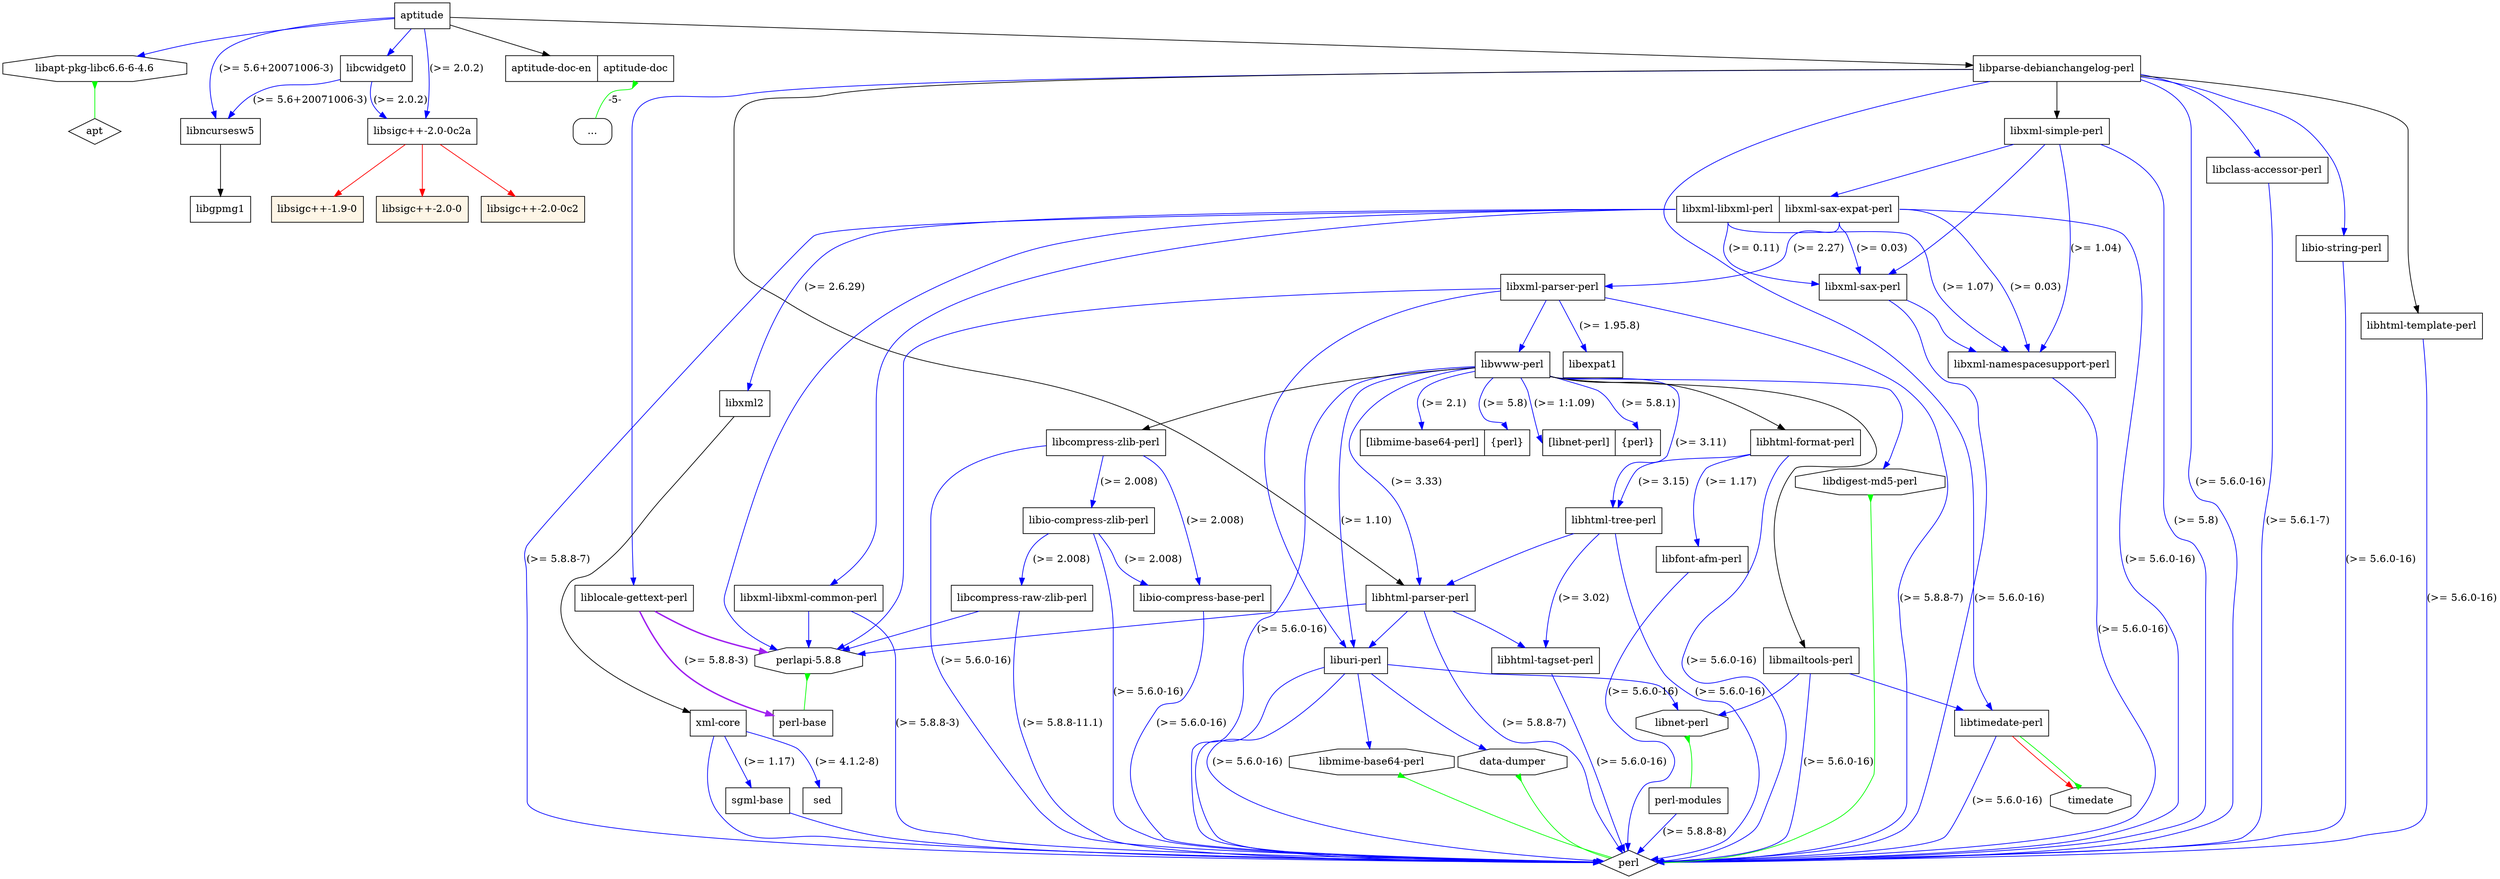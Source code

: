 digraph "aptitude" {
	node [shape=box];
	"aptitude" -> "libapt-pkg-libc6.6-6-4.6" [color=blue];
	"libapt-pkg-libc6.6-6-4.6" -> "apt" [dir=back,arrowtail=inv,color=green];
	"libapt-pkg-libc6.6-6-4.6" [shape=octagon];
	"aptitude" -> "libcwidget0" [color=blue];
	"libcwidget0" -> "libncursesw5" [color=blue,label="(>= 5.6+20071006-3)"];
	"libncursesw5" -> "libgpmg1";
	"libcwidget0" -> "libsigc++-2.0-0c2a" [color=blue,label="(>= 2.0.2)"];
	"libsigc++-2.0-0c2a" -> "libsigc++-1.9-0" [color=red];
	"libsigc++-2.0-0c2a" -> "libsigc++-2.0-0" [color=red];
	"libsigc++-2.0-0c2a" -> "libsigc++-2.0-0c2" [color=red];
	"aptitude" -> "libncursesw5" [color=blue,label="(>= 5.6+20071006-3)"];
	"aptitude" -> "libsigc++-2.0-0c2a" [color=blue,label="(>= 2.0.2)"];
	"aptitude" -> "alt1";
	"alt1":"aptitude-doc" -> "Pr-aptitude-doc" [label="-5-",dir=back,arrowtail=inv,color=green];
	"Pr-aptitude-doc" [label="...",style=rounded];
	"aptitude" -> "libparse-debianchangelog-perl";
	"libparse-debianchangelog-perl" -> "perl" [color=blue,label="(>= 5.6.0-16)"];
	"libparse-debianchangelog-perl" -> "libtimedate-perl" [color=blue];
	"libtimedate-perl" -> "perl" [color=blue,label="(>= 5.6.0-16)"];
	"libtimedate-perl" -> "timedate" [color=red];
	"libparse-debianchangelog-perl" -> "libclass-accessor-perl" [color=blue];
	"libclass-accessor-perl" -> "perl" [color=blue,label="(>= 5.6.1-7)"];
	"libparse-debianchangelog-perl" -> "liblocale-gettext-perl" [color=blue];
	"liblocale-gettext-perl" -> "perl-base" [color=purple,style=bold,label="(>= 5.8.8-3)"];
	"liblocale-gettext-perl" -> "perlapi-5.8.8" [color=purple,style=bold];
	"perlapi-5.8.8" -> "perl-base" [dir=back,arrowtail=inv,color=green];
	"perlapi-5.8.8" [shape=octagon];
	"libparse-debianchangelog-perl" -> "libio-string-perl" [color=blue];
	"libio-string-perl" -> "perl" [color=blue,label="(>= 5.6.0-16)"];
	"libparse-debianchangelog-perl" -> "libhtml-parser-perl";
	"libhtml-parser-perl" -> "perlapi-5.8.8" [color=blue];
	"libhtml-parser-perl" -> "perl" [color=blue,label="(>= 5.8.8-7)"];
	"libhtml-parser-perl" -> "libhtml-tagset-perl" [color=blue];
	"libhtml-tagset-perl" -> "perl" [color=blue,label="(>= 5.6.0-16)"];
	"libhtml-parser-perl" -> "liburi-perl" [color=blue];
	"liburi-perl" -> "perl" [color=blue];
	"liburi-perl" -> "perl" [color=blue,label="(>= 5.6.0-16)"];
	"liburi-perl" -> "libmime-base64-perl" [color=blue];
	"libmime-base64-perl" -> "perl" [dir=back,arrowtail=inv,color=green];
	"libmime-base64-perl" [shape=octagon];
	"liburi-perl" -> "libnet-perl" [color=blue];
	"libnet-perl" -> "perl-modules" [dir=back,arrowtail=inv,color=green];
	"perl-modules" -> "perl" [color=blue,label="(>= 5.8.8-8)"];
	"libnet-perl" [shape=octagon];
	"liburi-perl" -> "data-dumper" [color=blue];
	"data-dumper" -> "perl" [dir=back,arrowtail=inv,color=green];
	"data-dumper" [shape=octagon];
	"libparse-debianchangelog-perl" -> "libhtml-template-perl";
	"libhtml-template-perl" -> "perl" [color=blue,label="(>= 5.6.0-16)"];
	"libparse-debianchangelog-perl" -> "libxml-simple-perl";
	"libxml-simple-perl" -> "perl" [color=blue,label="(>= 5.8)"];
	"libxml-simple-perl" -> "libxml-namespacesupport-perl" [color=blue,label="(>= 1.04)"];
	"libxml-namespacesupport-perl" -> "perl" [color=blue,label="(>= 5.6.0-16)"];
	"libxml-simple-perl" -> "libxml-sax-perl" [color=blue];
	"libxml-sax-perl" -> "perl" [color=blue,label="(>= 5.6.0-16)"];
	"libxml-sax-perl" -> "libxml-namespacesupport-perl" [color=blue];
	"libxml-simple-perl" -> "alt2" [color=blue];
	"alt2":"libxml-libxml-perl" -> "perlapi-5.8.8" [color=blue];
	"alt2":"libxml-libxml-perl" -> "perl" [color=blue,label="(>= 5.8.8-7)"];
	"alt2":"libxml-libxml-perl" -> "libxml-libxml-common-perl" [color=blue];
	"libxml-libxml-common-perl" -> "perlapi-5.8.8" [color=blue];
	"libxml-libxml-common-perl" -> "perl" [color=blue,label="(>= 5.8.8-3)"];
	"alt2":"libxml-libxml-perl" -> "libxml-namespacesupport-perl" [color=blue,label="(>= 1.07)"];
	"alt2":"libxml-libxml-perl" -> "libxml-sax-perl" [color=blue,label="(>= 0.11)"];
	"alt2":"libxml-libxml-perl" -> "libxml2" [color=blue,label="(>= 2.6.29)"];
	"libxml2" -> "xml-core";
	"xml-core" -> "perl" [color=blue];
	"xml-core" -> "sgml-base" [color=blue,label="(>= 1.17)"];
	"sgml-base" -> "perl" [color=blue];
	"xml-core" -> "sed" [color=blue,label="(>= 4.1.2-8)"];
	"alt2":"libxml-sax-expat-perl" -> "perl" [color=blue,label="(>= 5.6.0-16)"];
	"alt2":"libxml-sax-expat-perl" -> "libxml-namespacesupport-perl" [color=blue,label="(>= 0.03)"];
	"alt2":"libxml-sax-expat-perl" -> "libxml-parser-perl" [color=blue,label="(>= 2.27)"];
	"libxml-parser-perl" -> "perlapi-5.8.8" [color=blue];
	"libxml-parser-perl" -> "perl" [color=blue,label="(>= 5.8.8-7)"];
	"libxml-parser-perl" -> "liburi-perl" [color=blue];
	"libxml-parser-perl" -> "libwww-perl" [color=blue];
	"libwww-perl" -> "perl" [color=blue,label="(>= 5.6.0-16)"];
	"libwww-perl" -> "alt3":"libnet-perl" [color=blue,label="(>= 1:1.09)"];
	"libwww-perl" -> "alt3":"perl" [color=blue,label="(>= 5.8.1)"];
	"libwww-perl" -> "libdigest-md5-perl" [color=blue];
	"libdigest-md5-perl" -> "perl" [dir=back,arrowtail=inv,color=green];
	"libdigest-md5-perl" [shape=octagon];
	"libwww-perl" -> "alt4":"libmime-base64-perl" [color=blue,label="(>= 2.1)"];
	"libwww-perl" -> "alt4":"perl" [color=blue,label="(>= 5.8)"];
	"libwww-perl" -> "liburi-perl" [color=blue,label="(>= 1.10)"];
	"libwww-perl" -> "libhtml-parser-perl" [color=blue,label="(>= 3.33)"];
	"libwww-perl" -> "libhtml-tree-perl" [color=blue,label="(>= 3.11)"];
	"libhtml-tree-perl" -> "perl" [color=blue,label="(>= 5.6.0-16)"];
	"libhtml-tree-perl" -> "libhtml-parser-perl" [color=blue];
	"libhtml-tree-perl" -> "libhtml-tagset-perl" [color=blue,label="(>= 3.02)"];
	"libwww-perl" -> "libmailtools-perl";
	"libmailtools-perl" -> "perl" [color=blue,label="(>= 5.6.0-16)"];
	"libmailtools-perl" -> "libnet-perl" [color=blue];
	"libmailtools-perl" -> "libtimedate-perl" [color=blue];
	"libwww-perl" -> "libhtml-format-perl";
	"libhtml-format-perl" -> "perl" [color=blue,label="(>= 5.6.0-16)"];
	"libhtml-format-perl" -> "libhtml-tree-perl" [color=blue,label="(>= 3.15)"];
	"libhtml-format-perl" -> "libfont-afm-perl" [color=blue,label="(>= 1.17)"];
	"libfont-afm-perl" -> "perl" [color=blue,label="(>= 5.6.0-16)"];
	"libwww-perl" -> "libcompress-zlib-perl";
	"libcompress-zlib-perl" -> "perl" [color=blue,label="(>= 5.6.0-16)"];
	"libcompress-zlib-perl" -> "libio-compress-zlib-perl" [color=blue,label="(>= 2.008)"];
	"libio-compress-zlib-perl" -> "perl" [color=blue,label="(>= 5.6.0-16)"];
	"libio-compress-zlib-perl" -> "libcompress-raw-zlib-perl" [color=blue,label="(>= 2.008)"];
	"libcompress-raw-zlib-perl" -> "perlapi-5.8.8" [color=blue];
	"libcompress-raw-zlib-perl" -> "perl" [color=blue,label="(>= 5.8.8-11.1)"];
	"libio-compress-zlib-perl" -> "libio-compress-base-perl" [color=blue,label="(>= 2.008)"];
	"libio-compress-base-perl" -> "perl" [color=blue,label="(>= 5.6.0-16)"];
	"libcompress-zlib-perl" -> "libio-compress-base-perl" [color=blue,label="(>= 2.008)"];
	"libxml-parser-perl" -> "libexpat1" [color=blue,label="(>= 1.95.8)"];
	"alt2":"libxml-sax-expat-perl" -> "libxml-sax-perl" [color=blue,label="(>= 0.03)"];
	"libsigc++-1.9-0" [style=filled,fillcolor=oldlace];
	"libsigc++-2.0-0" [style=filled,fillcolor=oldlace];
	"libsigc++-2.0-0c2" [style=filled,fillcolor=oldlace];
	"timedate" -> "libtimedate-perl" [dir=back,arrowtail=inv,color=green];
	"timedate" [shape=octagon];
	alt1 [
		shape = "record"
		label = "<aptitude-doc-en> aptitude-doc-en | <aptitude-doc> aptitude-doc"
	]
	alt2 [
		shape = "record"
		label = "<libxml-libxml-perl> libxml-libxml-perl | <libxml-sax-expat-perl> libxml-sax-expat-perl"
	]
	alt3 [
		shape = "record"
		label = "<libnet-perl> [libnet-perl] | <perl> \{perl\}"
	]
	alt4 [
		shape = "record"
		label = "<libmime-base64-perl> [libmime-base64-perl] | <perl> \{perl\}"
	]
	"apt" [shape = diamond];
	"perl" [shape = diamond];
}
